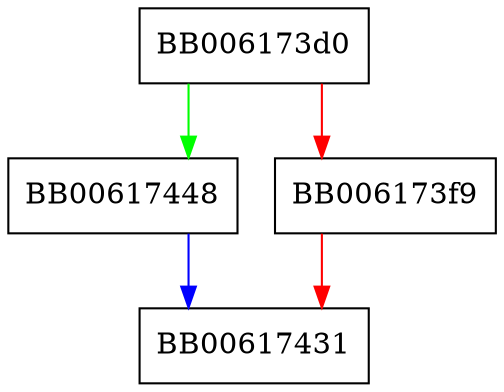 digraph i2d_PKCS8PrivateKey_fp {
  node [shape="box"];
  graph [splines=ortho];
  BB006173d0 -> BB00617448 [color="green"];
  BB006173d0 -> BB006173f9 [color="red"];
  BB006173f9 -> BB00617431 [color="red"];
  BB00617448 -> BB00617431 [color="blue"];
}